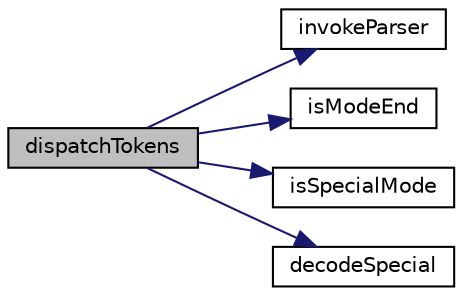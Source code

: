 digraph "dispatchTokens"
{
  edge [fontname="Helvetica",fontsize="10",labelfontname="Helvetica",labelfontsize="10"];
  node [fontname="Helvetica",fontsize="10",shape=record];
  rankdir="LR";
  Node1 [label="dispatchTokens",height=0.2,width=0.4,color="black", fillcolor="grey75", style="filled" fontcolor="black"];
  Node1 -> Node2 [color="midnightblue",fontsize="10",style="solid",fontname="Helvetica"];
  Node2 [label="invokeParser",height=0.2,width=0.4,color="black", fillcolor="white", style="filled",URL="$class_simple_lexer.html#af7acc95491b4a4437335dbfcd43b02dd"];
  Node1 -> Node3 [color="midnightblue",fontsize="10",style="solid",fontname="Helvetica"];
  Node3 [label="isModeEnd",height=0.2,width=0.4,color="black", fillcolor="white", style="filled",URL="$class_simple_lexer.html#a98f28c3494e87dba992217b842cd9009"];
  Node1 -> Node4 [color="midnightblue",fontsize="10",style="solid",fontname="Helvetica"];
  Node4 [label="isSpecialMode",height=0.2,width=0.4,color="black", fillcolor="white", style="filled",URL="$class_simple_lexer.html#a5cd21f3e3ee8871dea4422a15bb528db"];
  Node1 -> Node5 [color="midnightblue",fontsize="10",style="solid",fontname="Helvetica"];
  Node5 [label="decodeSpecial",height=0.2,width=0.4,color="black", fillcolor="white", style="filled",URL="$class_simple_lexer.html#afcc445f565747115727c6ce68401998c"];
}
